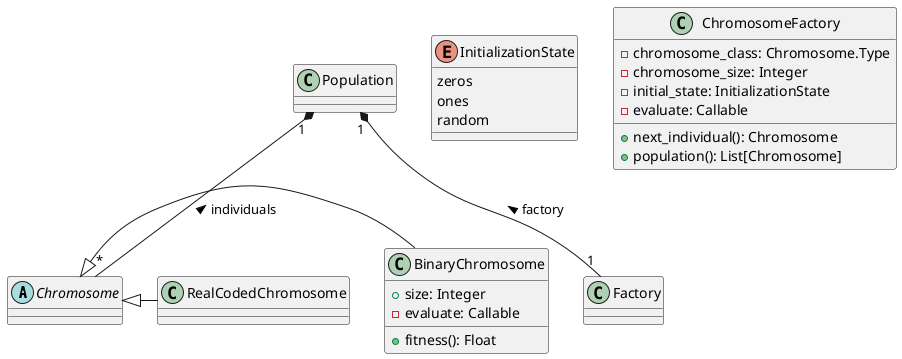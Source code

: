 @startuml

' an abstract class representing a Chromosome
abstract class Chromosome {

}
Chromosome <|- BinaryChromosome
Chromosome <|- RealCodedChromosome

' the different initialization states for a binary chromosome
enum InitializationState {
  zeros
  ones
  random
}

' a class representing a binary chromosome
class BinaryChromosome {
  ' the size of the chromosome
  + size: Integer
  ' the evaluation function for the chromosome
  - evaluate: Callable
  ' Returns the fitness of the chromosome by calling evaluate
  + fitness(): Float
}

' a class representing a real coded chromosome
class RealCodedChromosome {

}

' a class for generating populations of chromosomes
class ChromosomeFactory {
  ' the kind of chromosome objects to generate
  - chromosome_class: Chromosome.Type
  ' the size of the chromosome to generate
  - chromosome_size: Integer
  ' the initialization state for the chromosome
  - initial_state: InitializationState
  ' the evaluation function for the chromosomes
  - evaluate: Callable
  ' build and return the next generated object
  + next_individual(): Chromosome
  ' build and return a population of individuals
  + population(): List[Chromosome]
}

' a class representing a population of chromosomes
class Population {

}
Population "1" *-- "1" Factory: < factory
Population "1" *-- "*" Chromosome: < individuals

@enduml
